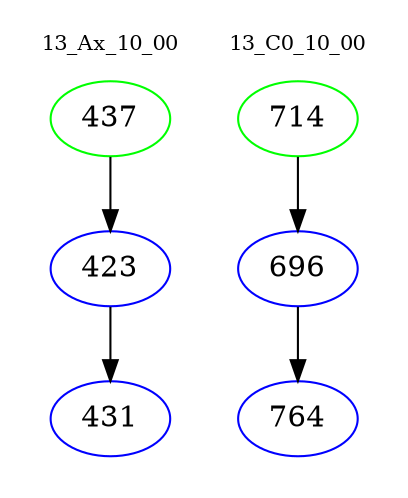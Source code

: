 digraph{
subgraph cluster_0 {
color = white
label = "13_Ax_10_00";
fontsize=10;
T0_437 [label="437", color="green"]
T0_437 -> T0_423 [color="black"]
T0_423 [label="423", color="blue"]
T0_423 -> T0_431 [color="black"]
T0_431 [label="431", color="blue"]
}
subgraph cluster_1 {
color = white
label = "13_C0_10_00";
fontsize=10;
T1_714 [label="714", color="green"]
T1_714 -> T1_696 [color="black"]
T1_696 [label="696", color="blue"]
T1_696 -> T1_764 [color="black"]
T1_764 [label="764", color="blue"]
}
}
